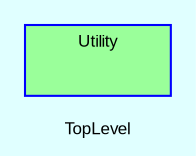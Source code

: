 digraph TopLevel {
    compound = true
    bgcolor = lightcyan1
    fontname = Arial
    fontsize = 8
    label = "TopLevel"
    node [
        fontname = Arial,
        fontsize = 8,
        color = black
    ]

    subgraph cluster_Utility {
        fillcolor = palegreen1
        URL = "classes/Utility.html"
        fontname = Arial
        color = blue
        label = "Utility"
        style = filled
        Utility [
            shape = plaintext,
            height = 0.01,
            width = 0.75,
            label = ""
        ]

    }

}

